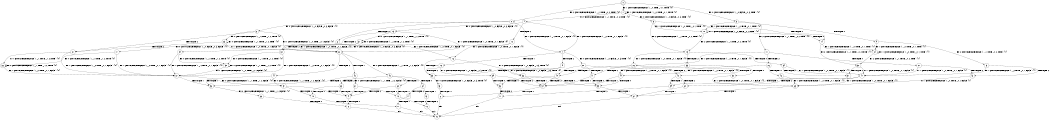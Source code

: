 digraph BCG {
size = "7, 10.5";
center = TRUE;
node [shape = circle];
0 [peripheries = 2];
0 -> 1 [label = "EX !1 !ATOMIC_EXCH_BRANCH (1, +0, TRUE, +0, 1, TRUE) !{0}"];
0 -> 2 [label = "EX !2 !ATOMIC_EXCH_BRANCH (1, +1, TRUE, +0, 2, TRUE) !{0}"];
0 -> 3 [label = "EX !0 !ATOMIC_EXCH_BRANCH (1, +0, FALSE, +0, 3, TRUE) !{0}"];
1 -> 4 [label = "EX !2 !ATOMIC_EXCH_BRANCH (1, +1, TRUE, +0, 2, TRUE) !{0}"];
1 -> 5 [label = "EX !0 !ATOMIC_EXCH_BRANCH (1, +0, FALSE, +0, 3, TRUE) !{0}"];
1 -> 1 [label = "EX !1 !ATOMIC_EXCH_BRANCH (1, +0, TRUE, +0, 1, TRUE) !{0}"];
2 -> 6 [label = "TERMINATE !2"];
2 -> 7 [label = "EX !1 !ATOMIC_EXCH_BRANCH (1, +0, TRUE, +0, 1, FALSE) !{0}"];
2 -> 8 [label = "EX !0 !ATOMIC_EXCH_BRANCH (1, +0, FALSE, +0, 3, FALSE) !{0}"];
3 -> 9 [label = "TERMINATE !0"];
3 -> 10 [label = "EX !1 !ATOMIC_EXCH_BRANCH (1, +0, TRUE, +0, 1, TRUE) !{0}"];
3 -> 11 [label = "EX !2 !ATOMIC_EXCH_BRANCH (1, +1, TRUE, +0, 2, TRUE) !{0}"];
4 -> 12 [label = "TERMINATE !2"];
4 -> 13 [label = "EX !0 !ATOMIC_EXCH_BRANCH (1, +0, FALSE, +0, 3, FALSE) !{0}"];
4 -> 7 [label = "EX !1 !ATOMIC_EXCH_BRANCH (1, +0, TRUE, +0, 1, FALSE) !{0}"];
5 -> 14 [label = "TERMINATE !0"];
5 -> 15 [label = "EX !2 !ATOMIC_EXCH_BRANCH (1, +1, TRUE, +0, 2, TRUE) !{0}"];
5 -> 10 [label = "EX !1 !ATOMIC_EXCH_BRANCH (1, +0, TRUE, +0, 1, TRUE) !{0}"];
6 -> 16 [label = "EX !1 !ATOMIC_EXCH_BRANCH (1, +0, TRUE, +0, 1, FALSE) !{0}"];
6 -> 17 [label = "EX !0 !ATOMIC_EXCH_BRANCH (1, +0, FALSE, +0, 3, FALSE) !{0}"];
7 -> 18 [label = "TERMINATE !1"];
7 -> 19 [label = "TERMINATE !2"];
7 -> 20 [label = "EX !0 !ATOMIC_EXCH_BRANCH (1, +0, FALSE, +0, 3, TRUE) !{0}"];
8 -> 21 [label = "TERMINATE !2"];
8 -> 22 [label = "EX !1 !ATOMIC_EXCH_BRANCH (1, +0, TRUE, +0, 1, FALSE) !{0}"];
8 -> 23 [label = "EX !0 !ATOMIC_EXCH_BRANCH (1, +1, TRUE, +1, 2, TRUE) !{0}"];
9 -> 24 [label = "EX !1 !ATOMIC_EXCH_BRANCH (1, +0, TRUE, +0, 1, TRUE) !{1}"];
9 -> 25 [label = "EX !2 !ATOMIC_EXCH_BRANCH (1, +1, TRUE, +0, 2, TRUE) !{1}"];
10 -> 14 [label = "TERMINATE !0"];
10 -> 15 [label = "EX !2 !ATOMIC_EXCH_BRANCH (1, +1, TRUE, +0, 2, TRUE) !{0}"];
10 -> 10 [label = "EX !1 !ATOMIC_EXCH_BRANCH (1, +0, TRUE, +0, 1, TRUE) !{0}"];
11 -> 26 [label = "TERMINATE !2"];
11 -> 27 [label = "TERMINATE !0"];
11 -> 28 [label = "EX !1 !ATOMIC_EXCH_BRANCH (1, +0, TRUE, +0, 1, FALSE) !{0}"];
12 -> 29 [label = "EX !0 !ATOMIC_EXCH_BRANCH (1, +0, FALSE, +0, 3, FALSE) !{0}"];
12 -> 16 [label = "EX !1 !ATOMIC_EXCH_BRANCH (1, +0, TRUE, +0, 1, FALSE) !{0}"];
13 -> 30 [label = "TERMINATE !2"];
13 -> 22 [label = "EX !1 !ATOMIC_EXCH_BRANCH (1, +0, TRUE, +0, 1, FALSE) !{0}"];
13 -> 31 [label = "EX !0 !ATOMIC_EXCH_BRANCH (1, +1, TRUE, +1, 2, TRUE) !{0}"];
14 -> 32 [label = "EX !2 !ATOMIC_EXCH_BRANCH (1, +1, TRUE, +0, 2, TRUE) !{1}"];
14 -> 24 [label = "EX !1 !ATOMIC_EXCH_BRANCH (1, +0, TRUE, +0, 1, TRUE) !{1}"];
15 -> 33 [label = "TERMINATE !2"];
15 -> 34 [label = "TERMINATE !0"];
15 -> 28 [label = "EX !1 !ATOMIC_EXCH_BRANCH (1, +0, TRUE, +0, 1, FALSE) !{0}"];
16 -> 35 [label = "TERMINATE !1"];
16 -> 36 [label = "EX !0 !ATOMIC_EXCH_BRANCH (1, +0, FALSE, +0, 3, TRUE) !{0}"];
17 -> 37 [label = "EX !1 !ATOMIC_EXCH_BRANCH (1, +0, TRUE, +0, 1, FALSE) !{0}"];
17 -> 38 [label = "EX !0 !ATOMIC_EXCH_BRANCH (1, +1, TRUE, +1, 2, TRUE) !{0}"];
18 -> 35 [label = "TERMINATE !2"];
18 -> 39 [label = "EX !0 !ATOMIC_EXCH_BRANCH (1, +0, FALSE, +0, 3, TRUE) !{0}"];
19 -> 35 [label = "TERMINATE !1"];
19 -> 36 [label = "EX !0 !ATOMIC_EXCH_BRANCH (1, +0, FALSE, +0, 3, TRUE) !{0}"];
20 -> 40 [label = "TERMINATE !1"];
20 -> 41 [label = "TERMINATE !2"];
20 -> 42 [label = "TERMINATE !0"];
21 -> 37 [label = "EX !1 !ATOMIC_EXCH_BRANCH (1, +0, TRUE, +0, 1, FALSE) !{0}"];
21 -> 38 [label = "EX !0 !ATOMIC_EXCH_BRANCH (1, +1, TRUE, +1, 2, TRUE) !{0}"];
22 -> 43 [label = "TERMINATE !1"];
22 -> 44 [label = "TERMINATE !2"];
22 -> 45 [label = "EX !0 !ATOMIC_EXCH_BRANCH (1, +1, TRUE, +1, 2, FALSE) !{0}"];
23 -> 21 [label = "TERMINATE !2"];
23 -> 22 [label = "EX !1 !ATOMIC_EXCH_BRANCH (1, +0, TRUE, +0, 1, FALSE) !{0}"];
23 -> 23 [label = "EX !0 !ATOMIC_EXCH_BRANCH (1, +1, TRUE, +1, 2, TRUE) !{0}"];
24 -> 32 [label = "EX !2 !ATOMIC_EXCH_BRANCH (1, +1, TRUE, +0, 2, TRUE) !{1}"];
24 -> 24 [label = "EX !1 !ATOMIC_EXCH_BRANCH (1, +0, TRUE, +0, 1, TRUE) !{1}"];
25 -> 46 [label = "TERMINATE !2"];
25 -> 47 [label = "EX !1 !ATOMIC_EXCH_BRANCH (1, +0, TRUE, +0, 1, FALSE) !{1}"];
26 -> 48 [label = "TERMINATE !0"];
26 -> 49 [label = "EX !1 !ATOMIC_EXCH_BRANCH (1, +0, TRUE, +0, 1, FALSE) !{0}"];
27 -> 46 [label = "TERMINATE !2"];
27 -> 47 [label = "EX !1 !ATOMIC_EXCH_BRANCH (1, +0, TRUE, +0, 1, FALSE) !{1}"];
28 -> 40 [label = "TERMINATE !1"];
28 -> 41 [label = "TERMINATE !2"];
28 -> 42 [label = "TERMINATE !0"];
29 -> 37 [label = "EX !1 !ATOMIC_EXCH_BRANCH (1, +0, TRUE, +0, 1, FALSE) !{0}"];
29 -> 50 [label = "EX !0 !ATOMIC_EXCH_BRANCH (1, +1, TRUE, +1, 2, TRUE) !{0}"];
30 -> 37 [label = "EX !1 !ATOMIC_EXCH_BRANCH (1, +0, TRUE, +0, 1, FALSE) !{0}"];
30 -> 50 [label = "EX !0 !ATOMIC_EXCH_BRANCH (1, +1, TRUE, +1, 2, TRUE) !{0}"];
31 -> 30 [label = "TERMINATE !2"];
31 -> 22 [label = "EX !1 !ATOMIC_EXCH_BRANCH (1, +0, TRUE, +0, 1, FALSE) !{0}"];
31 -> 31 [label = "EX !0 !ATOMIC_EXCH_BRANCH (1, +1, TRUE, +1, 2, TRUE) !{0}"];
32 -> 51 [label = "TERMINATE !2"];
32 -> 47 [label = "EX !1 !ATOMIC_EXCH_BRANCH (1, +0, TRUE, +0, 1, FALSE) !{1}"];
33 -> 52 [label = "TERMINATE !0"];
33 -> 49 [label = "EX !1 !ATOMIC_EXCH_BRANCH (1, +0, TRUE, +0, 1, FALSE) !{0}"];
34 -> 51 [label = "TERMINATE !2"];
34 -> 47 [label = "EX !1 !ATOMIC_EXCH_BRANCH (1, +0, TRUE, +0, 1, FALSE) !{1}"];
35 -> 53 [label = "EX !0 !ATOMIC_EXCH_BRANCH (1, +0, FALSE, +0, 3, TRUE) !{0}"];
36 -> 54 [label = "TERMINATE !1"];
36 -> 55 [label = "TERMINATE !0"];
37 -> 56 [label = "TERMINATE !1"];
37 -> 57 [label = "EX !0 !ATOMIC_EXCH_BRANCH (1, +1, TRUE, +1, 2, FALSE) !{0}"];
38 -> 37 [label = "EX !1 !ATOMIC_EXCH_BRANCH (1, +0, TRUE, +0, 1, FALSE) !{0}"];
38 -> 38 [label = "EX !0 !ATOMIC_EXCH_BRANCH (1, +1, TRUE, +1, 2, TRUE) !{0}"];
39 -> 54 [label = "TERMINATE !2"];
39 -> 58 [label = "TERMINATE !0"];
40 -> 54 [label = "TERMINATE !2"];
40 -> 58 [label = "TERMINATE !0"];
41 -> 54 [label = "TERMINATE !1"];
41 -> 55 [label = "TERMINATE !0"];
42 -> 59 [label = "TERMINATE !1"];
42 -> 60 [label = "TERMINATE !2"];
43 -> 56 [label = "TERMINATE !2"];
43 -> 61 [label = "EX !0 !ATOMIC_EXCH_BRANCH (1, +1, TRUE, +1, 2, FALSE) !{0}"];
44 -> 56 [label = "TERMINATE !1"];
44 -> 57 [label = "EX !0 !ATOMIC_EXCH_BRANCH (1, +1, TRUE, +1, 2, FALSE) !{0}"];
45 -> 62 [label = "TERMINATE !1"];
45 -> 63 [label = "TERMINATE !2"];
45 -> 64 [label = "TERMINATE !0"];
46 -> 65 [label = "EX !1 !ATOMIC_EXCH_BRANCH (1, +0, TRUE, +0, 1, FALSE) !{1}"];
47 -> 59 [label = "TERMINATE !1"];
47 -> 60 [label = "TERMINATE !2"];
48 -> 65 [label = "EX !1 !ATOMIC_EXCH_BRANCH (1, +0, TRUE, +0, 1, FALSE) !{1}"];
49 -> 54 [label = "TERMINATE !1"];
49 -> 55 [label = "TERMINATE !0"];
50 -> 37 [label = "EX !1 !ATOMIC_EXCH_BRANCH (1, +0, TRUE, +0, 1, FALSE) !{0}"];
50 -> 50 [label = "EX !0 !ATOMIC_EXCH_BRANCH (1, +1, TRUE, +1, 2, TRUE) !{0}"];
51 -> 65 [label = "EX !1 !ATOMIC_EXCH_BRANCH (1, +0, TRUE, +0, 1, FALSE) !{1}"];
52 -> 65 [label = "EX !1 !ATOMIC_EXCH_BRANCH (1, +0, TRUE, +0, 1, FALSE) !{1}"];
53 -> 66 [label = "TERMINATE !0"];
54 -> 66 [label = "TERMINATE !0"];
55 -> 67 [label = "TERMINATE !1"];
56 -> 68 [label = "EX !0 !ATOMIC_EXCH_BRANCH (1, +1, TRUE, +1, 2, FALSE) !{0}"];
57 -> 69 [label = "TERMINATE !1"];
57 -> 70 [label = "TERMINATE !0"];
58 -> 71 [label = "TERMINATE !2"];
59 -> 71 [label = "TERMINATE !2"];
60 -> 67 [label = "TERMINATE !1"];
61 -> 69 [label = "TERMINATE !2"];
61 -> 72 [label = "TERMINATE !0"];
62 -> 69 [label = "TERMINATE !2"];
62 -> 72 [label = "TERMINATE !0"];
63 -> 69 [label = "TERMINATE !1"];
63 -> 70 [label = "TERMINATE !0"];
64 -> 73 [label = "TERMINATE !1"];
64 -> 74 [label = "TERMINATE !2"];
65 -> 67 [label = "TERMINATE !1"];
66 -> 75 [label = "exit"];
67 -> 75 [label = "exit"];
68 -> 76 [label = "TERMINATE !0"];
69 -> 76 [label = "TERMINATE !0"];
70 -> 77 [label = "TERMINATE !1"];
71 -> 75 [label = "exit"];
72 -> 78 [label = "TERMINATE !2"];
73 -> 78 [label = "TERMINATE !2"];
74 -> 77 [label = "TERMINATE !1"];
76 -> 75 [label = "exit"];
77 -> 75 [label = "exit"];
78 -> 75 [label = "exit"];
}
